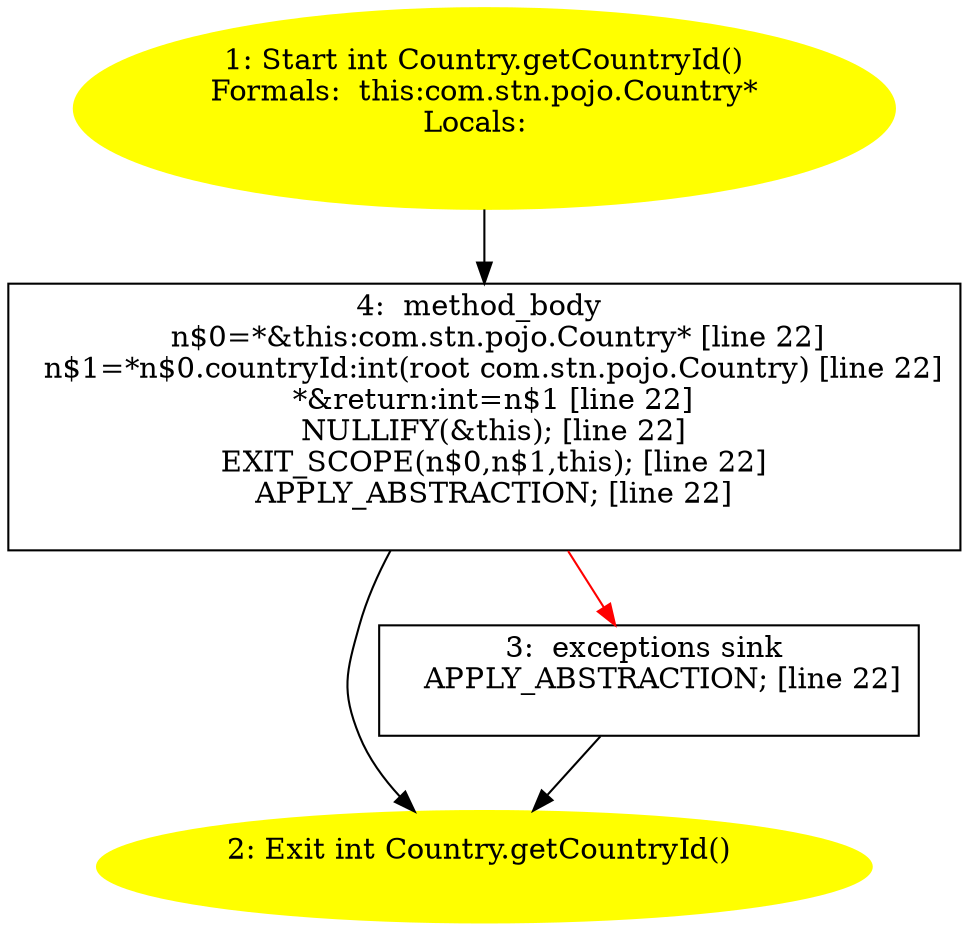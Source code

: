 /* @generated */
digraph cfg {
"com.stn.pojo.Country.getCountryId():int.c3649c67d10299f13d17d3f29f3903ff_1" [label="1: Start int Country.getCountryId()\nFormals:  this:com.stn.pojo.Country*\nLocals:  \n  " color=yellow style=filled]
	

	 "com.stn.pojo.Country.getCountryId():int.c3649c67d10299f13d17d3f29f3903ff_1" -> "com.stn.pojo.Country.getCountryId():int.c3649c67d10299f13d17d3f29f3903ff_4" ;
"com.stn.pojo.Country.getCountryId():int.c3649c67d10299f13d17d3f29f3903ff_2" [label="2: Exit int Country.getCountryId() \n  " color=yellow style=filled]
	

"com.stn.pojo.Country.getCountryId():int.c3649c67d10299f13d17d3f29f3903ff_3" [label="3:  exceptions sink \n   APPLY_ABSTRACTION; [line 22]\n " shape="box"]
	

	 "com.stn.pojo.Country.getCountryId():int.c3649c67d10299f13d17d3f29f3903ff_3" -> "com.stn.pojo.Country.getCountryId():int.c3649c67d10299f13d17d3f29f3903ff_2" ;
"com.stn.pojo.Country.getCountryId():int.c3649c67d10299f13d17d3f29f3903ff_4" [label="4:  method_body \n   n$0=*&this:com.stn.pojo.Country* [line 22]\n  n$1=*n$0.countryId:int(root com.stn.pojo.Country) [line 22]\n  *&return:int=n$1 [line 22]\n  NULLIFY(&this); [line 22]\n  EXIT_SCOPE(n$0,n$1,this); [line 22]\n  APPLY_ABSTRACTION; [line 22]\n " shape="box"]
	

	 "com.stn.pojo.Country.getCountryId():int.c3649c67d10299f13d17d3f29f3903ff_4" -> "com.stn.pojo.Country.getCountryId():int.c3649c67d10299f13d17d3f29f3903ff_2" ;
	 "com.stn.pojo.Country.getCountryId():int.c3649c67d10299f13d17d3f29f3903ff_4" -> "com.stn.pojo.Country.getCountryId():int.c3649c67d10299f13d17d3f29f3903ff_3" [color="red" ];
}
